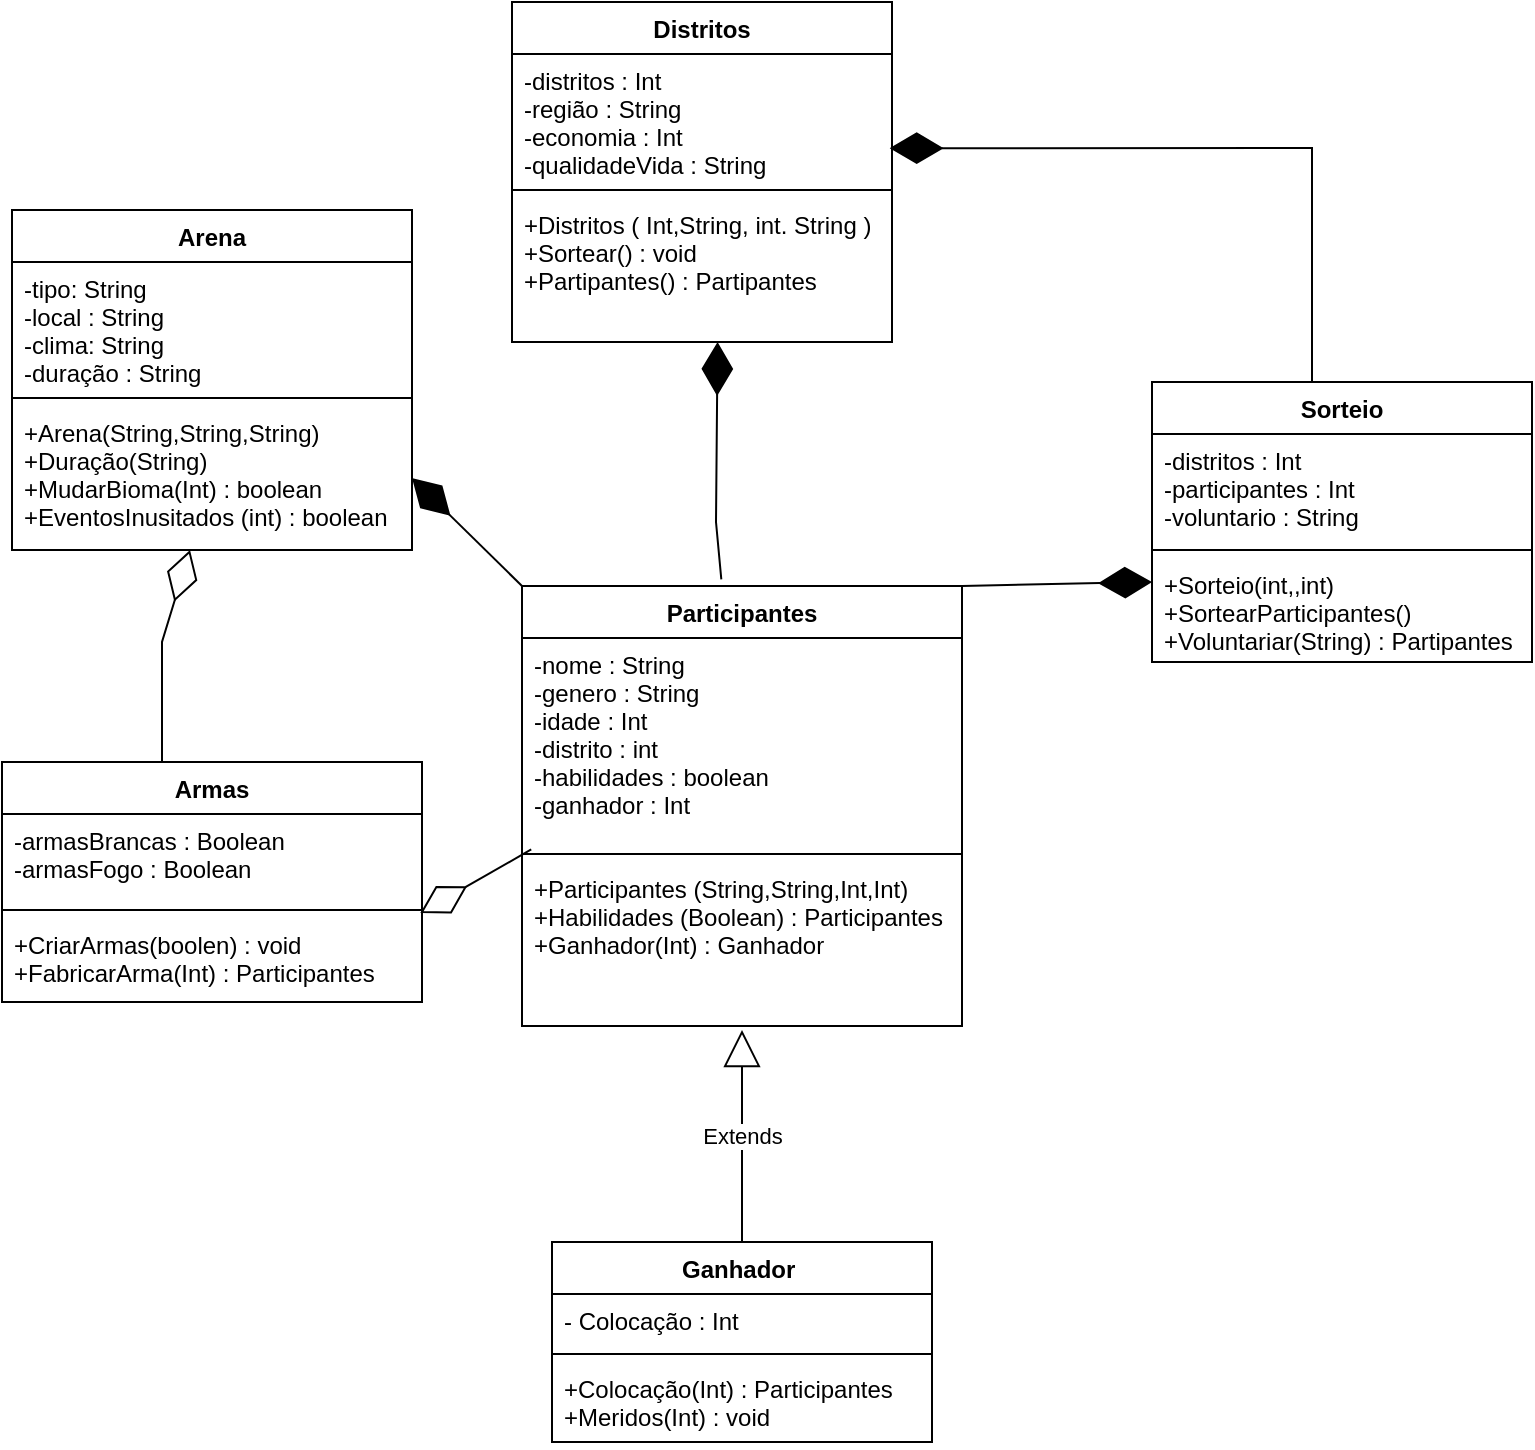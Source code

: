 <mxfile version="17.4.0" type="device"><diagram id="A5ZvZ1d-cQq-XRBQAss9" name="Page-1"><mxGraphModel dx="1007" dy="409" grid="1" gridSize="10" guides="1" tooltips="1" connect="1" arrows="1" fold="1" page="1" pageScale="1" pageWidth="827" pageHeight="1169" math="0" shadow="0"><root><mxCell id="0"/><mxCell id="1" parent="0"/><mxCell id="DAP8wIaSvDKdP3YMprL--13" value="Sorteio" style="swimlane;fontStyle=1;align=center;verticalAlign=top;childLayout=stackLayout;horizontal=1;startSize=26;horizontalStack=0;resizeParent=1;resizeParentMax=0;resizeLast=0;collapsible=1;marginBottom=0;" vertex="1" parent="1"><mxGeometry x="580" y="220" width="190" height="140" as="geometry"/></mxCell><mxCell id="DAP8wIaSvDKdP3YMprL--14" value="-distritos : Int&#10;-participantes : Int&#10;-voluntario : String&#10;" style="text;strokeColor=none;fillColor=none;align=left;verticalAlign=top;spacingLeft=4;spacingRight=4;overflow=hidden;rotatable=0;points=[[0,0.5],[1,0.5]];portConstraint=eastwest;" vertex="1" parent="DAP8wIaSvDKdP3YMprL--13"><mxGeometry y="26" width="190" height="54" as="geometry"/></mxCell><mxCell id="DAP8wIaSvDKdP3YMprL--15" value="" style="line;strokeWidth=1;fillColor=none;align=left;verticalAlign=middle;spacingTop=-1;spacingLeft=3;spacingRight=3;rotatable=0;labelPosition=right;points=[];portConstraint=eastwest;" vertex="1" parent="DAP8wIaSvDKdP3YMprL--13"><mxGeometry y="80" width="190" height="8" as="geometry"/></mxCell><mxCell id="DAP8wIaSvDKdP3YMprL--16" value="+Sorteio(int,,int)&#10;+SortearParticipantes()&#10;+Voluntariar(String) : Partipantes" style="text;strokeColor=none;fillColor=none;align=left;verticalAlign=top;spacingLeft=4;spacingRight=4;overflow=hidden;rotatable=0;points=[[0,0.5],[1,0.5]];portConstraint=eastwest;" vertex="1" parent="DAP8wIaSvDKdP3YMprL--13"><mxGeometry y="88" width="190" height="52" as="geometry"/></mxCell><mxCell id="DAP8wIaSvDKdP3YMprL--17" value="Arena" style="swimlane;fontStyle=1;align=center;verticalAlign=top;childLayout=stackLayout;horizontal=1;startSize=26;horizontalStack=0;resizeParent=1;resizeParentMax=0;resizeLast=0;collapsible=1;marginBottom=0;" vertex="1" parent="1"><mxGeometry x="10" y="134" width="200" height="170" as="geometry"><mxRectangle x="10" y="134" width="70" height="26" as="alternateBounds"/></mxGeometry></mxCell><mxCell id="DAP8wIaSvDKdP3YMprL--18" value="-tipo: String&#10;-local : String&#10;-clima: String&#10;-duração : String" style="text;strokeColor=none;fillColor=none;align=left;verticalAlign=top;spacingLeft=4;spacingRight=4;overflow=hidden;rotatable=0;points=[[0,0.5],[1,0.5]];portConstraint=eastwest;" vertex="1" parent="DAP8wIaSvDKdP3YMprL--17"><mxGeometry y="26" width="200" height="64" as="geometry"/></mxCell><mxCell id="DAP8wIaSvDKdP3YMprL--19" value="" style="line;strokeWidth=1;fillColor=none;align=left;verticalAlign=middle;spacingTop=-1;spacingLeft=3;spacingRight=3;rotatable=0;labelPosition=right;points=[];portConstraint=eastwest;" vertex="1" parent="DAP8wIaSvDKdP3YMprL--17"><mxGeometry y="90" width="200" height="8" as="geometry"/></mxCell><mxCell id="DAP8wIaSvDKdP3YMprL--20" value="+Arena(String,String,String)&#10;+Duração(String)&#10;+MudarBioma(Int) : boolean&#10;+EventosInusitados (int) : boolean" style="text;strokeColor=none;fillColor=none;align=left;verticalAlign=top;spacingLeft=4;spacingRight=4;overflow=hidden;rotatable=0;points=[[0,0.5],[1,0.5]];portConstraint=eastwest;" vertex="1" parent="DAP8wIaSvDKdP3YMprL--17"><mxGeometry y="98" width="200" height="72" as="geometry"/></mxCell><mxCell id="DAP8wIaSvDKdP3YMprL--21" value="Participantes" style="swimlane;fontStyle=1;align=center;verticalAlign=top;childLayout=stackLayout;horizontal=1;startSize=26;horizontalStack=0;resizeParent=1;resizeParentMax=0;resizeLast=0;collapsible=1;marginBottom=0;" vertex="1" parent="1"><mxGeometry x="265" y="322" width="220" height="220" as="geometry"/></mxCell><mxCell id="DAP8wIaSvDKdP3YMprL--22" value="-nome : String&#10;-genero : String &#10;-idade : Int&#10;-distrito : int&#10;-habilidades : boolean&#10;-ganhador : Int " style="text;strokeColor=none;fillColor=none;align=left;verticalAlign=top;spacingLeft=4;spacingRight=4;overflow=hidden;rotatable=0;points=[[0,0.5],[1,0.5]];portConstraint=eastwest;" vertex="1" parent="DAP8wIaSvDKdP3YMprL--21"><mxGeometry y="26" width="220" height="104" as="geometry"/></mxCell><mxCell id="DAP8wIaSvDKdP3YMprL--23" value="" style="line;strokeWidth=1;fillColor=none;align=left;verticalAlign=middle;spacingTop=-1;spacingLeft=3;spacingRight=3;rotatable=0;labelPosition=right;points=[];portConstraint=eastwest;" vertex="1" parent="DAP8wIaSvDKdP3YMprL--21"><mxGeometry y="130" width="220" height="8" as="geometry"/></mxCell><mxCell id="DAP8wIaSvDKdP3YMprL--24" value="+Participantes (String,String,Int,Int)&#10;+Habilidades (Boolean) : Participantes&#10;+Ganhador(Int) : Ganhador" style="text;strokeColor=none;fillColor=none;align=left;verticalAlign=top;spacingLeft=4;spacingRight=4;overflow=hidden;rotatable=0;points=[[0,0.5],[1,0.5]];portConstraint=eastwest;" vertex="1" parent="DAP8wIaSvDKdP3YMprL--21"><mxGeometry y="138" width="220" height="82" as="geometry"/></mxCell><mxCell id="DAP8wIaSvDKdP3YMprL--25" value="Armas" style="swimlane;fontStyle=1;align=center;verticalAlign=top;childLayout=stackLayout;horizontal=1;startSize=26;horizontalStack=0;resizeParent=1;resizeParentMax=0;resizeLast=0;collapsible=1;marginBottom=0;" vertex="1" parent="1"><mxGeometry x="5" y="410" width="210" height="120" as="geometry"/></mxCell><mxCell id="DAP8wIaSvDKdP3YMprL--36" value="" style="endArrow=diamondThin;endFill=0;endSize=24;html=1;rounded=0;" edge="1" parent="DAP8wIaSvDKdP3YMprL--25" target="DAP8wIaSvDKdP3YMprL--20"><mxGeometry width="160" relative="1" as="geometry"><mxPoint x="80" as="sourcePoint"/><mxPoint x="80" y="-90" as="targetPoint"/><Array as="points"><mxPoint x="80" y="-60"/></Array></mxGeometry></mxCell><mxCell id="DAP8wIaSvDKdP3YMprL--26" value="-armasBrancas : Boolean&#10;-armasFogo : Boolean" style="text;strokeColor=none;fillColor=none;align=left;verticalAlign=top;spacingLeft=4;spacingRight=4;overflow=hidden;rotatable=0;points=[[0,0.5],[1,0.5]];portConstraint=eastwest;" vertex="1" parent="DAP8wIaSvDKdP3YMprL--25"><mxGeometry y="26" width="210" height="44" as="geometry"/></mxCell><mxCell id="DAP8wIaSvDKdP3YMprL--27" value="" style="line;strokeWidth=1;fillColor=none;align=left;verticalAlign=middle;spacingTop=-1;spacingLeft=3;spacingRight=3;rotatable=0;labelPosition=right;points=[];portConstraint=eastwest;" vertex="1" parent="DAP8wIaSvDKdP3YMprL--25"><mxGeometry y="70" width="210" height="8" as="geometry"/></mxCell><mxCell id="DAP8wIaSvDKdP3YMprL--28" value="+CriarArmas(boolen) : void&#10;+FabricarArma(Int) : Participantes&#10;" style="text;strokeColor=none;fillColor=none;align=left;verticalAlign=top;spacingLeft=4;spacingRight=4;overflow=hidden;rotatable=0;points=[[0,0.5],[1,0.5]];portConstraint=eastwest;" vertex="1" parent="DAP8wIaSvDKdP3YMprL--25"><mxGeometry y="78" width="210" height="42" as="geometry"/></mxCell><mxCell id="DAP8wIaSvDKdP3YMprL--29" value="Distritos" style="swimlane;fontStyle=1;align=center;verticalAlign=top;childLayout=stackLayout;horizontal=1;startSize=26;horizontalStack=0;resizeParent=1;resizeParentMax=0;resizeLast=0;collapsible=1;marginBottom=0;" vertex="1" parent="1"><mxGeometry x="260" y="30" width="190" height="170" as="geometry"/></mxCell><mxCell id="DAP8wIaSvDKdP3YMprL--30" value="-distritos : Int   &#10;-região : String&#10;-economia : Int&#10;-qualidadeVida : String &#10;&#10;" style="text;strokeColor=none;fillColor=none;align=left;verticalAlign=top;spacingLeft=4;spacingRight=4;overflow=hidden;rotatable=0;points=[[0,0.5],[1,0.5]];portConstraint=eastwest;" vertex="1" parent="DAP8wIaSvDKdP3YMprL--29"><mxGeometry y="26" width="190" height="64" as="geometry"/></mxCell><mxCell id="DAP8wIaSvDKdP3YMprL--31" value="" style="line;strokeWidth=1;fillColor=none;align=left;verticalAlign=middle;spacingTop=-1;spacingLeft=3;spacingRight=3;rotatable=0;labelPosition=right;points=[];portConstraint=eastwest;" vertex="1" parent="DAP8wIaSvDKdP3YMprL--29"><mxGeometry y="90" width="190" height="8" as="geometry"/></mxCell><mxCell id="DAP8wIaSvDKdP3YMprL--32" value="+Distritos ( Int,String, int. String )&#10;+Sortear() : void&#10;+Partipantes() : Partipantes&#10;&#10;&#10; &#10; " style="text;strokeColor=none;fillColor=none;align=left;verticalAlign=top;spacingLeft=4;spacingRight=4;overflow=hidden;rotatable=0;points=[[0,0.5],[1,0.5]];portConstraint=eastwest;" vertex="1" parent="DAP8wIaSvDKdP3YMprL--29"><mxGeometry y="98" width="190" height="72" as="geometry"/></mxCell><mxCell id="DAP8wIaSvDKdP3YMprL--38" value="" style="endArrow=diamondThin;endFill=1;endSize=24;html=1;rounded=0;entryX=0.994;entryY=0.736;entryDx=0;entryDy=0;entryPerimeter=0;" edge="1" parent="1" target="DAP8wIaSvDKdP3YMprL--30"><mxGeometry width="160" relative="1" as="geometry"><mxPoint x="660" y="220" as="sourcePoint"/><mxPoint x="490" y="90" as="targetPoint"/><Array as="points"><mxPoint x="660" y="103"/></Array></mxGeometry></mxCell><mxCell id="DAP8wIaSvDKdP3YMprL--39" value="" style="endArrow=diamondThin;endFill=1;endSize=24;html=1;rounded=0;exitX=1;exitY=0;exitDx=0;exitDy=0;" edge="1" parent="1" source="DAP8wIaSvDKdP3YMprL--21"><mxGeometry width="160" relative="1" as="geometry"><mxPoint x="510" y="350" as="sourcePoint"/><mxPoint x="580" y="320" as="targetPoint"/></mxGeometry></mxCell><mxCell id="DAP8wIaSvDKdP3YMprL--33" value="" style="endArrow=diamondThin;endFill=1;endSize=24;html=1;rounded=0;entryX=0.541;entryY=1;entryDx=0;entryDy=0;entryPerimeter=0;exitX=0.453;exitY=-0.015;exitDx=0;exitDy=0;exitPerimeter=0;" edge="1" parent="1" source="DAP8wIaSvDKdP3YMprL--21" target="DAP8wIaSvDKdP3YMprL--32"><mxGeometry width="160" relative="1" as="geometry"><mxPoint x="414" y="350" as="sourcePoint"/><mxPoint x="404" y="268" as="targetPoint"/><Array as="points"><mxPoint x="362" y="290"/></Array></mxGeometry></mxCell><mxCell id="DAP8wIaSvDKdP3YMprL--48" value="" style="endArrow=diamondThin;endFill=1;endSize=24;html=1;rounded=0;exitX=0;exitY=0;exitDx=0;exitDy=0;entryX=1;entryY=0.5;entryDx=0;entryDy=0;" edge="1" parent="1" source="DAP8wIaSvDKdP3YMprL--21" target="DAP8wIaSvDKdP3YMprL--20"><mxGeometry width="160" relative="1" as="geometry"><mxPoint x="170" y="430" as="sourcePoint"/><mxPoint x="170" y="260" as="targetPoint"/></mxGeometry></mxCell><mxCell id="DAP8wIaSvDKdP3YMprL--43" value="Ganhador " style="swimlane;fontStyle=1;align=center;verticalAlign=top;childLayout=stackLayout;horizontal=1;startSize=26;horizontalStack=0;resizeParent=1;resizeParentMax=0;resizeLast=0;collapsible=1;marginBottom=0;" vertex="1" parent="1"><mxGeometry x="280" y="650" width="190" height="100" as="geometry"/></mxCell><mxCell id="DAP8wIaSvDKdP3YMprL--44" value="- Colocação : Int" style="text;strokeColor=none;fillColor=none;align=left;verticalAlign=top;spacingLeft=4;spacingRight=4;overflow=hidden;rotatable=0;points=[[0,0.5],[1,0.5]];portConstraint=eastwest;" vertex="1" parent="DAP8wIaSvDKdP3YMprL--43"><mxGeometry y="26" width="190" height="26" as="geometry"/></mxCell><mxCell id="DAP8wIaSvDKdP3YMprL--45" value="" style="line;strokeWidth=1;fillColor=none;align=left;verticalAlign=middle;spacingTop=-1;spacingLeft=3;spacingRight=3;rotatable=0;labelPosition=right;points=[];portConstraint=eastwest;" vertex="1" parent="DAP8wIaSvDKdP3YMprL--43"><mxGeometry y="52" width="190" height="8" as="geometry"/></mxCell><mxCell id="DAP8wIaSvDKdP3YMprL--46" value="+Colocação(Int) : Participantes&#10;+Meridos(Int) : void" style="text;strokeColor=none;fillColor=none;align=left;verticalAlign=top;spacingLeft=4;spacingRight=4;overflow=hidden;rotatable=0;points=[[0,0.5],[1,0.5]];portConstraint=eastwest;" vertex="1" parent="DAP8wIaSvDKdP3YMprL--43"><mxGeometry y="60" width="190" height="40" as="geometry"/></mxCell><mxCell id="DAP8wIaSvDKdP3YMprL--52" value="Extends" style="endArrow=block;endSize=16;endFill=0;html=1;rounded=0;entryX=0.5;entryY=1.024;entryDx=0;entryDy=0;entryPerimeter=0;exitX=0.5;exitY=0;exitDx=0;exitDy=0;" edge="1" parent="1" source="DAP8wIaSvDKdP3YMprL--43" target="DAP8wIaSvDKdP3YMprL--24"><mxGeometry width="160" relative="1" as="geometry"><mxPoint x="180" y="460" as="sourcePoint"/><mxPoint x="340" y="460" as="targetPoint"/></mxGeometry></mxCell><mxCell id="DAP8wIaSvDKdP3YMprL--53" value="" style="endArrow=diamondThin;endFill=0;endSize=24;html=1;rounded=0;exitX=0.021;exitY=0.216;exitDx=0;exitDy=0;exitPerimeter=0;entryX=0.996;entryY=1.126;entryDx=0;entryDy=0;entryPerimeter=0;" edge="1" parent="1" source="DAP8wIaSvDKdP3YMprL--23" target="DAP8wIaSvDKdP3YMprL--26"><mxGeometry width="160" relative="1" as="geometry"><mxPoint x="40" y="530" as="sourcePoint"/><mxPoint x="220" y="460" as="targetPoint"/></mxGeometry></mxCell></root></mxGraphModel></diagram></mxfile>